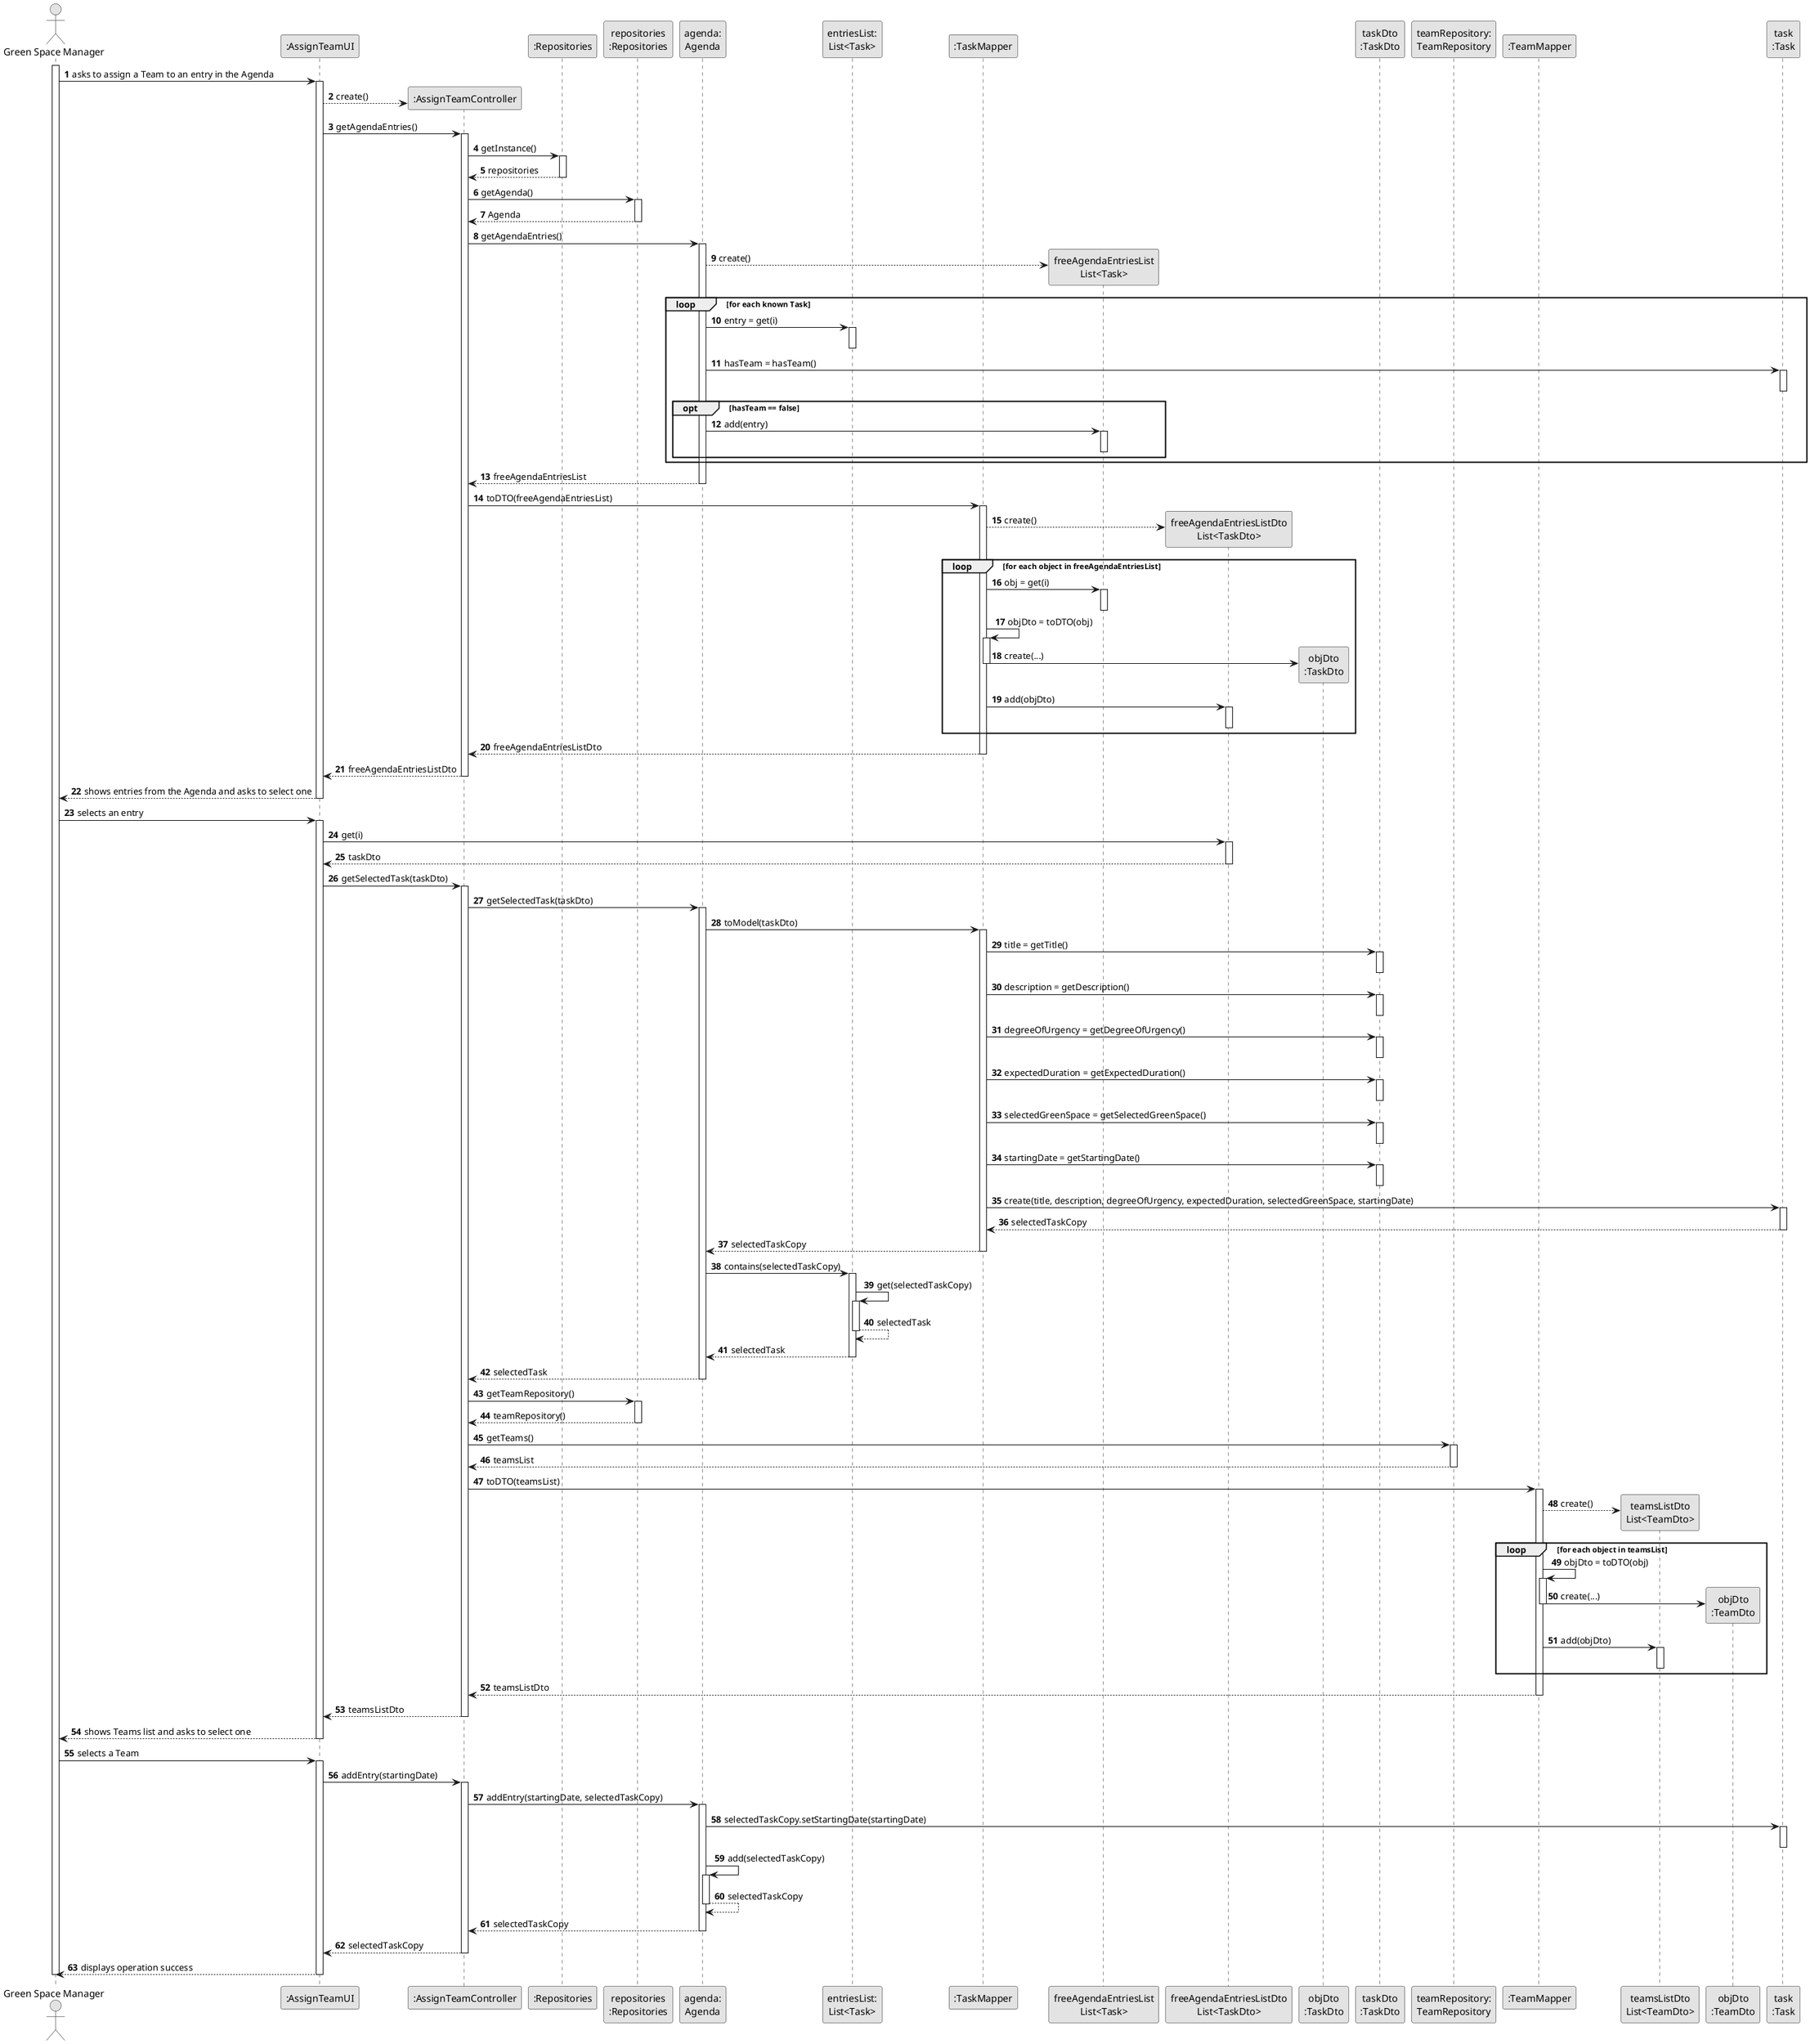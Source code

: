 @startuml
skinparam monochrome true
skinparam packageStyle rectangle
skinparam shadowing false

autonumber

'hide footbox
actor "Green Space Manager" as GSM
participant ":AssignTeamUI" as UI
participant ":AssignTeamController" as CTRL
participant ":Repositories" as RepositorySingleton
participant "repositories\n:Repositories" as PLAT
participant "agenda:\nAgenda" as Agenda
participant "entriesList:\nList<Task>" as EntriesList
participant ":TaskMapper" as TaskMapper
participant "freeAgendaEntriesList\nList<Task>" as freeAgendaEntriesList
participant "freeAgendaEntriesListDto\nList<TaskDto>" as freeAgendaEntriesListDto
participant "objDto\n:TaskDto" as taskDto
participant "taskDto\n:TaskDto" as TaskDto
participant "teamRepository:\nTeamRepository" as TeamRepository
participant ":TeamMapper" as TeamMapper
participant "teamsListDto\nList<TeamDto>" as teamsListDto
participant "objDto\n:TeamDto" as teamDto
participant "task\n:Task" as Task

activate GSM

    GSM -> UI : asks to assign a Team to an entry in the Agenda
    activate UI

        UI --> CTRL** : create()
        UI -> CTRL : getAgendaEntries()
        activate CTRL

            CTRL -> RepositorySingleton : getInstance()
                activate RepositorySingleton

                    RepositorySingleton --> CTRL: repositories
                deactivate RepositorySingleton

                CTRL -> PLAT : getAgenda()
                activate PLAT

                    PLAT --> CTRL : Agenda
                deactivate PLAT

                CTRL -> Agenda : getAgendaEntries()
                activate Agenda

                    Agenda --> freeAgendaEntriesList** : create()

                    loop for each known Task

                        Agenda -> EntriesList : entry = get(i)
                        activate EntriesList
                        deactivate EntriesList

                        Agenda -> Task : hasTeam = hasTeam()
                        activate Task
                        deactivate Task

                        opt hasTeam == false

                            Agenda -> freeAgendaEntriesList : add(entry)
                            activate freeAgendaEntriesList
                            deactivate freeAgendaEntriesList

                        end opt

                    end loop

                    Agenda --> CTRL : freeAgendaEntriesList
                deactivate Agenda

                CTRL -> TaskMapper : toDTO(freeAgendaEntriesList)
                activate TaskMapper

                    TaskMapper --> freeAgendaEntriesListDto** : create()

                    loop for each object in freeAgendaEntriesList
                        TaskMapper -> freeAgendaEntriesList : obj = get(i)
                        activate freeAgendaEntriesList

                            deactivate freeAgendaEntriesList

                        TaskMapper -> TaskMapper : objDto = toDTO(obj)
                        activate TaskMapper

                            TaskMapper -> taskDto** :create(...)
                            deactivate TaskMapper

                        TaskMapper -> freeAgendaEntriesListDto : add(objDto)
                        activate freeAgendaEntriesListDto

                            deactivate freeAgendaEntriesListDto

                        end loop

                    TaskMapper --> CTRL : freeAgendaEntriesListDto
                    deactivate TaskMapper

                CTRL --> UI : freeAgendaEntriesListDto
                deactivate CTRL
            UI --> GSM : shows entries from the Agenda and asks to select one
            deactivate UI

        GSM -> UI : selects an entry
        activate UI

            UI -> freeAgendaEntriesListDto : get(i)
            activate freeAgendaEntriesListDto

                freeAgendaEntriesListDto --> UI : taskDto
            deactivate freeAgendaEntriesListDto

            UI -> CTRL : getSelectedTask(taskDto)
            activate CTRL

                CTRL -> Agenda : getSelectedTask(taskDto)
                activate Agenda

                    Agenda -> TaskMapper : toModel(taskDto)
                    activate TaskMapper

                        TaskMapper -> TaskDto : title = getTitle()
                        activate TaskDto
                        deactivate TaskDto

                        TaskMapper -> TaskDto : description = getDescription()
                        activate TaskDto
                        deactivate TaskDto

                        TaskMapper -> TaskDto : degreeOfUrgency = getDegreeOfUrgency()
                        activate TaskDto
                        deactivate TaskDto

                        TaskMapper -> TaskDto : expectedDuration = getExpectedDuration()
                        activate TaskDto
                        deactivate TaskDto

                        TaskMapper -> TaskDto : selectedGreenSpace = getSelectedGreenSpace()
                        activate TaskDto
                        deactivate TaskDto

                        TaskMapper -> TaskDto : startingDate = getStartingDate()
                        activate TaskDto
                        deactivate TaskDto

                        TaskMapper -> Task : create(title, description, degreeOfUrgency, expectedDuration, selectedGreenSpace, startingDate)
                        activate Task

                            Task --> TaskMapper : selectedTaskCopy
                        deactivate Task

                        TaskMapper --> Agenda : selectedTaskCopy
                        deactivate TaskMapper

                    Agenda -> EntriesList: contains(selectedTaskCopy)
                    activate EntriesList

                        EntriesList -> EntriesList: get(selectedTaskCopy)
                        activate EntriesList
                            EntriesList --> EntriesList : selectedTask
                        deactivate EntriesList

                        EntriesList --> Agenda : selectedTask
                    deactivate EntriesList

                    Agenda --> CTRL : selectedTask
                    deactivate Agenda

                    CTRL -> PLAT : getTeamRepository()
                    activate PLAT

                        PLAT --> CTRL : teamRepository()
                    deactivate PLAT

                    CTRL -> TeamRepository : getTeams()
                    activate TeamRepository

                        TeamRepository --> CTRL : teamsList
                    deactivate TeamRepository

                CTRL -> TeamMapper : toDTO(teamsList)
                activate TeamMapper

                    TeamMapper --> teamsListDto** : create()

                    loop for each object in teamsList

                        TeamMapper -> TeamMapper : objDto = toDTO(obj)
                        activate TeamMapper

                            TeamMapper -> teamDto** :create(...)
                            deactivate TeamMapper

                        TeamMapper -> teamsListDto : add(objDto)
                        activate teamsListDto

                            deactivate teamsListDto

                        end loop

                    TeamMapper --> CTRL : teamsListDto
                    deactivate TeamMapper

                CTRL --> UI : teamsListDto
                deactivate CTRL

            UI --> GSM : shows Teams list and asks to select one
            deactivate UI

        GSM -> UI : selects a Team
        activate UI

            UI -> CTRL : addEntry(startingDate)
            activate CTRL

                CTRL -> Agenda : addEntry(startingDate, selectedTaskCopy)
                activate Agenda

                    Agenda -> Task : selectedTaskCopy.setStartingDate(startingDate)
                    activate Task
                    deactivate Task

                    Agenda -> Agenda : add(selectedTaskCopy)
                    activate Agenda

                        Agenda --> Agenda : selectedTaskCopy
                    deactivate Agenda

                    Agenda --> CTRL : selectedTaskCopy
                    deactivate Agenda

                CTRL --> UI : selectedTaskCopy
                deactivate CTRL

            UI --> GSM : displays operation success
            deactivate UI

        deactivate GSM

@enduml